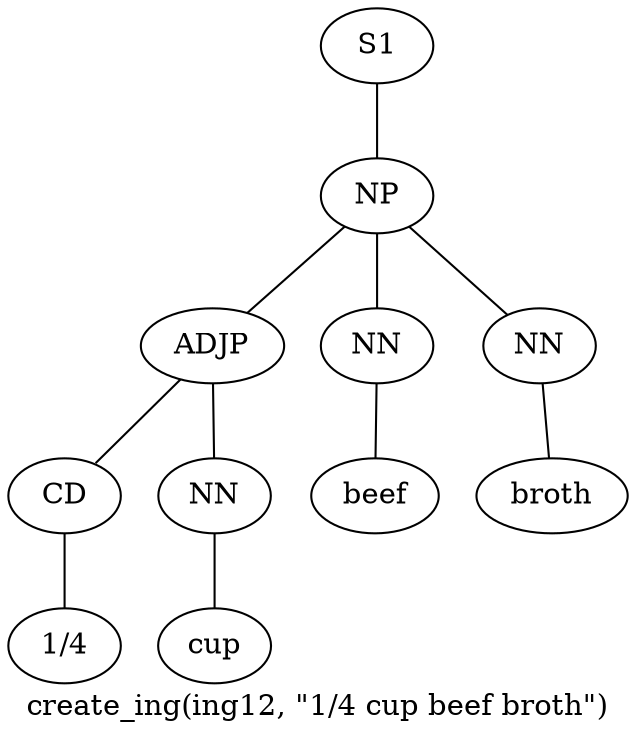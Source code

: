 graph SyntaxGraph {
	label = "create_ing(ing12, \"1/4 cup beef broth\")";
	Node0 [label="S1"];
	Node1 [label="NP"];
	Node2 [label="ADJP"];
	Node3 [label="CD"];
	Node4 [label="1/4"];
	Node5 [label="NN"];
	Node6 [label="cup"];
	Node7 [label="NN"];
	Node8 [label="beef"];
	Node9 [label="NN"];
	Node10 [label="broth"];

	Node0 -- Node1;
	Node1 -- Node2;
	Node1 -- Node7;
	Node1 -- Node9;
	Node2 -- Node3;
	Node2 -- Node5;
	Node3 -- Node4;
	Node5 -- Node6;
	Node7 -- Node8;
	Node9 -- Node10;
}